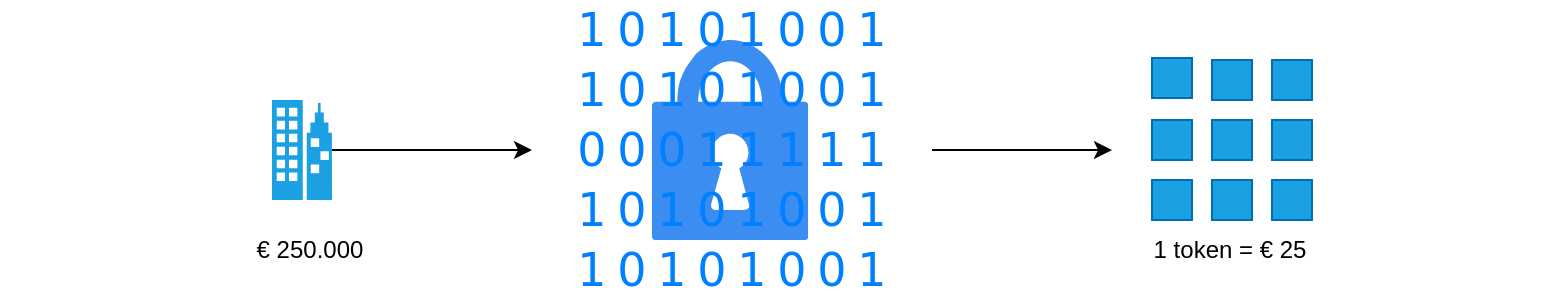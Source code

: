 <mxfile version="18.1.3" type="device"><diagram id="Fujh-8z7N-I0sovXc05x" name="Page-1"><mxGraphModel dx="1394" dy="817" grid="1" gridSize="10" guides="1" tooltips="1" connect="1" arrows="1" fold="1" page="1" pageScale="1" pageWidth="1169" pageHeight="827" math="0" shadow="0"><root><mxCell id="0"/><mxCell id="1" parent="0"/><mxCell id="tzHHV3kyYZPUFdDcxXGV-1" style="edgeStyle=orthogonalEdgeStyle;orthogonalLoop=1;jettySize=auto;html=1;entryX=0;entryY=0.5;entryDx=0;entryDy=0;fontFamily=Dejavu Sans;fontSize=23;fontColor=#007FFF;curved=1;" edge="1" parent="1" source="tzHHV3kyYZPUFdDcxXGV-2" target="tzHHV3kyYZPUFdDcxXGV-25"><mxGeometry relative="1" as="geometry"/></mxCell><mxCell id="tzHHV3kyYZPUFdDcxXGV-2" value="" style="verticalLabelPosition=bottom;html=1;verticalAlign=top;align=center;strokeColor=none;fillColor=#1ba1e2;shape=mxgraph.azure.enterprise;pointerEvents=1;fontColor=#ffffff;" vertex="1" parent="1"><mxGeometry x="230" y="340" width="30" height="50" as="geometry"/></mxCell><mxCell id="tzHHV3kyYZPUFdDcxXGV-7" value="" style="group" vertex="1" connectable="0" parent="1"><mxGeometry x="360" y="290" width="200" height="150" as="geometry"/></mxCell><mxCell id="tzHHV3kyYZPUFdDcxXGV-8" value="" style="sketch=0;html=1;aspect=fixed;strokeColor=none;shadow=0;align=center;verticalAlign=top;fillColor=#3B8DF1;shape=mxgraph.gcp2.lock" vertex="1" parent="tzHHV3kyYZPUFdDcxXGV-7"><mxGeometry x="60" y="20" width="78" height="100" as="geometry"/></mxCell><mxCell id="tzHHV3kyYZPUFdDcxXGV-9" value="1" style="text;html=1;strokeColor=none;fillColor=none;align=center;verticalAlign=middle;whiteSpace=wrap;rounded=0;fontFamily=Dejavu Sans;fontSize=23;fontColor=#007FFF;" vertex="1" parent="tzHHV3kyYZPUFdDcxXGV-7"><mxGeometry width="60" height="30" as="geometry"/></mxCell><mxCell id="tzHHV3kyYZPUFdDcxXGV-10" value="0" style="text;html=1;strokeColor=none;fillColor=none;align=center;verticalAlign=middle;whiteSpace=wrap;rounded=0;fontFamily=Dejavu Sans;fontSize=23;fontColor=#007FFF;" vertex="1" parent="tzHHV3kyYZPUFdDcxXGV-7"><mxGeometry x="20" width="60" height="30" as="geometry"/></mxCell><mxCell id="tzHHV3kyYZPUFdDcxXGV-11" value="1" style="text;html=1;strokeColor=none;fillColor=none;align=center;verticalAlign=middle;whiteSpace=wrap;rounded=0;fontFamily=Dejavu Sans;fontSize=23;fontColor=#007FFF;" vertex="1" parent="tzHHV3kyYZPUFdDcxXGV-7"><mxGeometry x="40" width="60" height="30" as="geometry"/></mxCell><mxCell id="tzHHV3kyYZPUFdDcxXGV-12" value="0" style="text;html=1;strokeColor=none;fillColor=none;align=center;verticalAlign=middle;whiteSpace=wrap;rounded=0;fontFamily=Dejavu Sans;fontSize=23;fontColor=#007FFF;" vertex="1" parent="tzHHV3kyYZPUFdDcxXGV-7"><mxGeometry x="60" width="60" height="30" as="geometry"/></mxCell><mxCell id="tzHHV3kyYZPUFdDcxXGV-13" value="1" style="text;html=1;strokeColor=none;fillColor=none;align=center;verticalAlign=middle;whiteSpace=wrap;rounded=0;fontFamily=Dejavu Sans;fontSize=23;fontColor=#007FFF;" vertex="1" parent="tzHHV3kyYZPUFdDcxXGV-7"><mxGeometry x="80" width="60" height="30" as="geometry"/></mxCell><mxCell id="tzHHV3kyYZPUFdDcxXGV-14" value="0" style="text;html=1;strokeColor=none;fillColor=none;align=center;verticalAlign=middle;whiteSpace=wrap;rounded=0;fontFamily=Dejavu Sans;fontSize=23;fontColor=#007FFF;" vertex="1" parent="tzHHV3kyYZPUFdDcxXGV-7"><mxGeometry x="100" width="60" height="30" as="geometry"/></mxCell><mxCell id="tzHHV3kyYZPUFdDcxXGV-15" value="0" style="text;html=1;strokeColor=none;fillColor=none;align=center;verticalAlign=middle;whiteSpace=wrap;rounded=0;fontFamily=Dejavu Sans;fontSize=23;fontColor=#007FFF;" vertex="1" parent="tzHHV3kyYZPUFdDcxXGV-7"><mxGeometry x="120" width="60" height="30" as="geometry"/></mxCell><mxCell id="tzHHV3kyYZPUFdDcxXGV-16" value="1" style="text;html=1;strokeColor=none;fillColor=none;align=center;verticalAlign=middle;whiteSpace=wrap;rounded=0;fontFamily=Dejavu Sans;fontSize=23;fontColor=#007FFF;" vertex="1" parent="tzHHV3kyYZPUFdDcxXGV-7"><mxGeometry x="140" width="60" height="30" as="geometry"/></mxCell><mxCell id="tzHHV3kyYZPUFdDcxXGV-17" value="1" style="text;html=1;strokeColor=none;fillColor=none;align=center;verticalAlign=middle;whiteSpace=wrap;rounded=0;fontFamily=Dejavu Sans;fontSize=23;fontColor=#007FFF;" vertex="1" parent="tzHHV3kyYZPUFdDcxXGV-7"><mxGeometry y="30" width="60" height="30" as="geometry"/></mxCell><mxCell id="tzHHV3kyYZPUFdDcxXGV-18" value="0" style="text;html=1;strokeColor=none;fillColor=none;align=center;verticalAlign=middle;whiteSpace=wrap;rounded=0;fontFamily=Dejavu Sans;fontSize=23;fontColor=#007FFF;" vertex="1" parent="tzHHV3kyYZPUFdDcxXGV-7"><mxGeometry x="20" y="30" width="60" height="30" as="geometry"/></mxCell><mxCell id="tzHHV3kyYZPUFdDcxXGV-19" value="1" style="text;html=1;strokeColor=none;fillColor=none;align=center;verticalAlign=middle;whiteSpace=wrap;rounded=0;fontFamily=Dejavu Sans;fontSize=23;fontColor=#007FFF;" vertex="1" parent="tzHHV3kyYZPUFdDcxXGV-7"><mxGeometry x="40" y="30" width="60" height="30" as="geometry"/></mxCell><mxCell id="tzHHV3kyYZPUFdDcxXGV-20" value="0" style="text;html=1;strokeColor=none;fillColor=none;align=center;verticalAlign=middle;whiteSpace=wrap;rounded=0;fontFamily=Dejavu Sans;fontSize=23;fontColor=#007FFF;" vertex="1" parent="tzHHV3kyYZPUFdDcxXGV-7"><mxGeometry x="60" y="30" width="60" height="30" as="geometry"/></mxCell><mxCell id="tzHHV3kyYZPUFdDcxXGV-21" value="1" style="text;html=1;strokeColor=none;fillColor=none;align=center;verticalAlign=middle;whiteSpace=wrap;rounded=0;fontFamily=Dejavu Sans;fontSize=23;fontColor=#007FFF;" vertex="1" parent="tzHHV3kyYZPUFdDcxXGV-7"><mxGeometry x="80" y="30" width="60" height="30" as="geometry"/></mxCell><mxCell id="tzHHV3kyYZPUFdDcxXGV-22" value="0" style="text;html=1;strokeColor=none;fillColor=none;align=center;verticalAlign=middle;whiteSpace=wrap;rounded=0;fontFamily=Dejavu Sans;fontSize=23;fontColor=#007FFF;" vertex="1" parent="tzHHV3kyYZPUFdDcxXGV-7"><mxGeometry x="100" y="30" width="60" height="30" as="geometry"/></mxCell><mxCell id="tzHHV3kyYZPUFdDcxXGV-23" value="0" style="text;html=1;strokeColor=none;fillColor=none;align=center;verticalAlign=middle;whiteSpace=wrap;rounded=0;fontFamily=Dejavu Sans;fontSize=23;fontColor=#007FFF;" vertex="1" parent="tzHHV3kyYZPUFdDcxXGV-7"><mxGeometry x="120" y="30" width="60" height="30" as="geometry"/></mxCell><mxCell id="tzHHV3kyYZPUFdDcxXGV-24" value="1" style="text;html=1;strokeColor=none;fillColor=none;align=center;verticalAlign=middle;whiteSpace=wrap;rounded=0;fontFamily=Dejavu Sans;fontSize=23;fontColor=#007FFF;" vertex="1" parent="tzHHV3kyYZPUFdDcxXGV-7"><mxGeometry x="140" y="30" width="60" height="30" as="geometry"/></mxCell><mxCell id="tzHHV3kyYZPUFdDcxXGV-25" value="0" style="text;html=1;strokeColor=none;fillColor=none;align=center;verticalAlign=middle;whiteSpace=wrap;rounded=0;fontFamily=Dejavu Sans;fontSize=23;fontColor=#007FFF;" vertex="1" parent="tzHHV3kyYZPUFdDcxXGV-7"><mxGeometry y="60" width="60" height="30" as="geometry"/></mxCell><mxCell id="tzHHV3kyYZPUFdDcxXGV-26" value="0" style="text;html=1;strokeColor=none;fillColor=none;align=center;verticalAlign=middle;whiteSpace=wrap;rounded=0;fontFamily=Dejavu Sans;fontSize=23;fontColor=#007FFF;" vertex="1" parent="tzHHV3kyYZPUFdDcxXGV-7"><mxGeometry x="20" y="60" width="60" height="30" as="geometry"/></mxCell><mxCell id="tzHHV3kyYZPUFdDcxXGV-27" value="1" style="text;html=1;strokeColor=none;fillColor=none;align=center;verticalAlign=middle;whiteSpace=wrap;rounded=0;fontFamily=Dejavu Sans;fontSize=23;fontColor=#007FFF;" vertex="1" parent="tzHHV3kyYZPUFdDcxXGV-7"><mxGeometry x="80" y="60" width="60" height="30" as="geometry"/></mxCell><mxCell id="tzHHV3kyYZPUFdDcxXGV-28" value="0" style="text;html=1;strokeColor=none;fillColor=none;align=center;verticalAlign=middle;whiteSpace=wrap;rounded=0;fontFamily=Dejavu Sans;fontSize=23;fontColor=#007FFF;" vertex="1" parent="tzHHV3kyYZPUFdDcxXGV-7"><mxGeometry x="40" y="60" width="60" height="30" as="geometry"/></mxCell><mxCell id="tzHHV3kyYZPUFdDcxXGV-29" value="1" style="text;html=1;strokeColor=none;fillColor=none;align=center;verticalAlign=middle;whiteSpace=wrap;rounded=0;fontFamily=Dejavu Sans;fontSize=23;fontColor=#007FFF;" vertex="1" parent="tzHHV3kyYZPUFdDcxXGV-7"><mxGeometry x="60" y="60" width="60" height="30" as="geometry"/></mxCell><mxCell id="tzHHV3kyYZPUFdDcxXGV-30" value="1" style="text;html=1;strokeColor=none;fillColor=none;align=center;verticalAlign=middle;whiteSpace=wrap;rounded=0;fontFamily=Dejavu Sans;fontSize=23;fontColor=#007FFF;" vertex="1" parent="tzHHV3kyYZPUFdDcxXGV-7"><mxGeometry x="100" y="60" width="60" height="30" as="geometry"/></mxCell><mxCell id="tzHHV3kyYZPUFdDcxXGV-31" value="1" style="text;html=1;strokeColor=none;fillColor=none;align=center;verticalAlign=middle;whiteSpace=wrap;rounded=0;fontFamily=Dejavu Sans;fontSize=23;fontColor=#007FFF;" vertex="1" parent="tzHHV3kyYZPUFdDcxXGV-7"><mxGeometry x="120" y="60" width="60" height="30" as="geometry"/></mxCell><mxCell id="tzHHV3kyYZPUFdDcxXGV-32" value="1" style="text;html=1;strokeColor=none;fillColor=none;align=center;verticalAlign=middle;whiteSpace=wrap;rounded=0;fontFamily=Dejavu Sans;fontSize=23;fontColor=#007FFF;" vertex="1" parent="tzHHV3kyYZPUFdDcxXGV-7"><mxGeometry x="140" y="60" width="60" height="30" as="geometry"/></mxCell><mxCell id="tzHHV3kyYZPUFdDcxXGV-33" value="1" style="text;html=1;strokeColor=none;fillColor=none;align=center;verticalAlign=middle;whiteSpace=wrap;rounded=0;fontFamily=Dejavu Sans;fontSize=23;fontColor=#007FFF;" vertex="1" parent="tzHHV3kyYZPUFdDcxXGV-7"><mxGeometry y="90" width="60" height="30" as="geometry"/></mxCell><mxCell id="tzHHV3kyYZPUFdDcxXGV-34" value="0" style="text;html=1;strokeColor=none;fillColor=none;align=center;verticalAlign=middle;whiteSpace=wrap;rounded=0;fontFamily=Dejavu Sans;fontSize=23;fontColor=#007FFF;" vertex="1" parent="tzHHV3kyYZPUFdDcxXGV-7"><mxGeometry x="20" y="90" width="60" height="30" as="geometry"/></mxCell><mxCell id="tzHHV3kyYZPUFdDcxXGV-35" value="1" style="text;html=1;strokeColor=none;fillColor=none;align=center;verticalAlign=middle;whiteSpace=wrap;rounded=0;fontFamily=Dejavu Sans;fontSize=23;fontColor=#007FFF;" vertex="1" parent="tzHHV3kyYZPUFdDcxXGV-7"><mxGeometry x="40" y="90" width="60" height="30" as="geometry"/></mxCell><mxCell id="tzHHV3kyYZPUFdDcxXGV-36" value="0" style="text;html=1;strokeColor=none;fillColor=none;align=center;verticalAlign=middle;whiteSpace=wrap;rounded=0;fontFamily=Dejavu Sans;fontSize=23;fontColor=#007FFF;" vertex="1" parent="tzHHV3kyYZPUFdDcxXGV-7"><mxGeometry x="60" y="90" width="60" height="30" as="geometry"/></mxCell><mxCell id="tzHHV3kyYZPUFdDcxXGV-37" value="1" style="text;html=1;strokeColor=none;fillColor=none;align=center;verticalAlign=middle;whiteSpace=wrap;rounded=0;fontFamily=Dejavu Sans;fontSize=23;fontColor=#007FFF;" vertex="1" parent="tzHHV3kyYZPUFdDcxXGV-7"><mxGeometry x="80" y="90" width="60" height="30" as="geometry"/></mxCell><mxCell id="tzHHV3kyYZPUFdDcxXGV-38" value="0" style="text;html=1;strokeColor=none;fillColor=none;align=center;verticalAlign=middle;whiteSpace=wrap;rounded=0;fontFamily=Dejavu Sans;fontSize=23;fontColor=#007FFF;" vertex="1" parent="tzHHV3kyYZPUFdDcxXGV-7"><mxGeometry x="100" y="90" width="60" height="30" as="geometry"/></mxCell><mxCell id="tzHHV3kyYZPUFdDcxXGV-39" value="0" style="text;html=1;strokeColor=none;fillColor=none;align=center;verticalAlign=middle;whiteSpace=wrap;rounded=0;fontFamily=Dejavu Sans;fontSize=23;fontColor=#007FFF;" vertex="1" parent="tzHHV3kyYZPUFdDcxXGV-7"><mxGeometry x="120" y="90" width="60" height="30" as="geometry"/></mxCell><mxCell id="tzHHV3kyYZPUFdDcxXGV-40" value="1" style="text;html=1;strokeColor=none;fillColor=none;align=center;verticalAlign=middle;whiteSpace=wrap;rounded=0;fontFamily=Dejavu Sans;fontSize=23;fontColor=#007FFF;" vertex="1" parent="tzHHV3kyYZPUFdDcxXGV-7"><mxGeometry x="140" y="90" width="60" height="30" as="geometry"/></mxCell><mxCell id="tzHHV3kyYZPUFdDcxXGV-41" value="1" style="text;html=1;strokeColor=none;fillColor=none;align=center;verticalAlign=middle;whiteSpace=wrap;rounded=0;fontFamily=Dejavu Sans;fontSize=23;fontColor=#007FFF;" vertex="1" parent="tzHHV3kyYZPUFdDcxXGV-7"><mxGeometry y="120" width="60" height="30" as="geometry"/></mxCell><mxCell id="tzHHV3kyYZPUFdDcxXGV-42" value="0" style="text;html=1;strokeColor=none;fillColor=none;align=center;verticalAlign=middle;whiteSpace=wrap;rounded=0;fontFamily=Dejavu Sans;fontSize=23;fontColor=#007FFF;" vertex="1" parent="tzHHV3kyYZPUFdDcxXGV-7"><mxGeometry x="20" y="120" width="60" height="30" as="geometry"/></mxCell><mxCell id="tzHHV3kyYZPUFdDcxXGV-43" value="1" style="text;html=1;strokeColor=none;fillColor=none;align=center;verticalAlign=middle;whiteSpace=wrap;rounded=0;fontFamily=Dejavu Sans;fontSize=23;fontColor=#007FFF;" vertex="1" parent="tzHHV3kyYZPUFdDcxXGV-7"><mxGeometry x="40" y="120" width="60" height="30" as="geometry"/></mxCell><mxCell id="tzHHV3kyYZPUFdDcxXGV-44" value="0" style="text;html=1;strokeColor=none;fillColor=none;align=center;verticalAlign=middle;whiteSpace=wrap;rounded=0;fontFamily=Dejavu Sans;fontSize=23;fontColor=#007FFF;" vertex="1" parent="tzHHV3kyYZPUFdDcxXGV-7"><mxGeometry x="60" y="120" width="60" height="30" as="geometry"/></mxCell><mxCell id="tzHHV3kyYZPUFdDcxXGV-45" value="1" style="text;html=1;strokeColor=none;fillColor=none;align=center;verticalAlign=middle;whiteSpace=wrap;rounded=0;fontFamily=Dejavu Sans;fontSize=23;fontColor=#007FFF;" vertex="1" parent="tzHHV3kyYZPUFdDcxXGV-7"><mxGeometry x="80" y="120" width="60" height="30" as="geometry"/></mxCell><mxCell id="tzHHV3kyYZPUFdDcxXGV-46" value="0" style="text;html=1;strokeColor=none;fillColor=none;align=center;verticalAlign=middle;whiteSpace=wrap;rounded=0;fontFamily=Dejavu Sans;fontSize=23;fontColor=#007FFF;" vertex="1" parent="tzHHV3kyYZPUFdDcxXGV-7"><mxGeometry x="100" y="120" width="60" height="30" as="geometry"/></mxCell><mxCell id="tzHHV3kyYZPUFdDcxXGV-47" value="0" style="text;html=1;strokeColor=none;fillColor=none;align=center;verticalAlign=middle;whiteSpace=wrap;rounded=0;fontFamily=Dejavu Sans;fontSize=23;fontColor=#007FFF;" vertex="1" parent="tzHHV3kyYZPUFdDcxXGV-7"><mxGeometry x="120" y="120" width="60" height="30" as="geometry"/></mxCell><mxCell id="tzHHV3kyYZPUFdDcxXGV-48" value="1" style="text;html=1;strokeColor=none;fillColor=none;align=center;verticalAlign=middle;whiteSpace=wrap;rounded=0;fontFamily=Dejavu Sans;fontSize=23;fontColor=#007FFF;" vertex="1" parent="tzHHV3kyYZPUFdDcxXGV-7"><mxGeometry x="140" y="120" width="60" height="30" as="geometry"/></mxCell><mxCell id="tzHHV3kyYZPUFdDcxXGV-50" style="edgeStyle=orthogonalEdgeStyle;curved=1;orthogonalLoop=1;jettySize=auto;html=1;fontFamily=Dejavu Sans;fontSize=23;fontColor=#007FFF;" edge="1" parent="1" source="tzHHV3kyYZPUFdDcxXGV-32"><mxGeometry relative="1" as="geometry"><mxPoint x="650" y="365" as="targetPoint"/></mxGeometry></mxCell><mxCell id="tzHHV3kyYZPUFdDcxXGV-54" value="" style="whiteSpace=wrap;html=1;aspect=fixed;fillColor=#1ba1e2;fontColor=#ffffff;strokeColor=#006EAF;" vertex="1" parent="1"><mxGeometry x="670" y="380" width="20" height="20" as="geometry"/></mxCell><mxCell id="tzHHV3kyYZPUFdDcxXGV-55" value="" style="whiteSpace=wrap;html=1;aspect=fixed;fillColor=#1ba1e2;fontColor=#ffffff;strokeColor=#006EAF;" vertex="1" parent="1"><mxGeometry x="670" y="350" width="20" height="20" as="geometry"/></mxCell><mxCell id="tzHHV3kyYZPUFdDcxXGV-56" value="" style="whiteSpace=wrap;html=1;aspect=fixed;fillColor=#1ba1e2;fontColor=#ffffff;strokeColor=#006EAF;" vertex="1" parent="1"><mxGeometry x="700" y="320" width="20" height="20" as="geometry"/></mxCell><mxCell id="tzHHV3kyYZPUFdDcxXGV-57" value="" style="whiteSpace=wrap;html=1;aspect=fixed;fillColor=#1ba1e2;fontColor=#ffffff;strokeColor=#006EAF;" vertex="1" parent="1"><mxGeometry x="700" y="350" width="20" height="20" as="geometry"/></mxCell><mxCell id="tzHHV3kyYZPUFdDcxXGV-58" value="" style="whiteSpace=wrap;html=1;aspect=fixed;fillColor=#1ba1e2;fontColor=#ffffff;strokeColor=#006EAF;" vertex="1" parent="1"><mxGeometry x="700" y="380" width="20" height="20" as="geometry"/></mxCell><mxCell id="tzHHV3kyYZPUFdDcxXGV-59" value="" style="whiteSpace=wrap;html=1;aspect=fixed;fillColor=#1ba1e2;fontColor=#ffffff;strokeColor=#006EAF;" vertex="1" parent="1"><mxGeometry x="730" y="380" width="20" height="20" as="geometry"/></mxCell><mxCell id="tzHHV3kyYZPUFdDcxXGV-60" value="" style="whiteSpace=wrap;html=1;aspect=fixed;fillColor=#1ba1e2;fontColor=#ffffff;strokeColor=#006EAF;" vertex="1" parent="1"><mxGeometry x="670" y="319" width="20" height="20" as="geometry"/></mxCell><mxCell id="tzHHV3kyYZPUFdDcxXGV-61" value="" style="whiteSpace=wrap;html=1;aspect=fixed;fillColor=#1ba1e2;fontColor=#ffffff;strokeColor=#006EAF;" vertex="1" parent="1"><mxGeometry x="730" y="350" width="20" height="20" as="geometry"/></mxCell><mxCell id="tzHHV3kyYZPUFdDcxXGV-62" value="" style="whiteSpace=wrap;html=1;aspect=fixed;fillColor=#1ba1e2;fontColor=#ffffff;strokeColor=#006EAF;" vertex="1" parent="1"><mxGeometry x="730" y="320" width="20" height="20" as="geometry"/></mxCell><mxCell id="tzHHV3kyYZPUFdDcxXGV-63" value="1 token = € 25" style="text;html=1;strokeColor=none;fillColor=none;align=center;verticalAlign=middle;whiteSpace=wrap;rounded=0;" vertex="1" parent="1"><mxGeometry x="554" y="400" width="310" height="30" as="geometry"/></mxCell><mxCell id="tzHHV3kyYZPUFdDcxXGV-64" value="€ 250.000" style="text;html=1;strokeColor=none;fillColor=none;align=center;verticalAlign=middle;whiteSpace=wrap;rounded=0;" vertex="1" parent="1"><mxGeometry x="94" y="400" width="310" height="30" as="geometry"/></mxCell></root></mxGraphModel></diagram></mxfile>